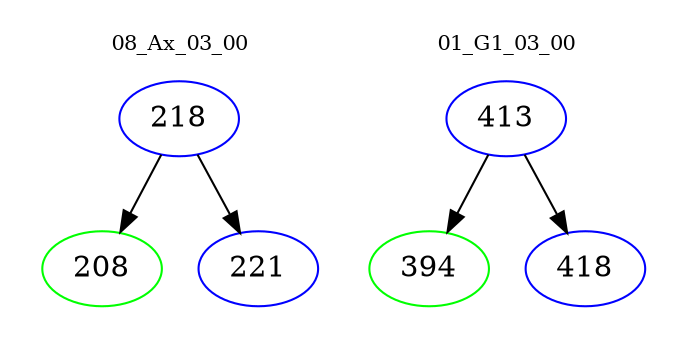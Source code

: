 digraph{
subgraph cluster_0 {
color = white
label = "08_Ax_03_00";
fontsize=10;
T0_218 [label="218", color="blue"]
T0_218 -> T0_208 [color="black"]
T0_208 [label="208", color="green"]
T0_218 -> T0_221 [color="black"]
T0_221 [label="221", color="blue"]
}
subgraph cluster_1 {
color = white
label = "01_G1_03_00";
fontsize=10;
T1_413 [label="413", color="blue"]
T1_413 -> T1_394 [color="black"]
T1_394 [label="394", color="green"]
T1_413 -> T1_418 [color="black"]
T1_418 [label="418", color="blue"]
}
}
